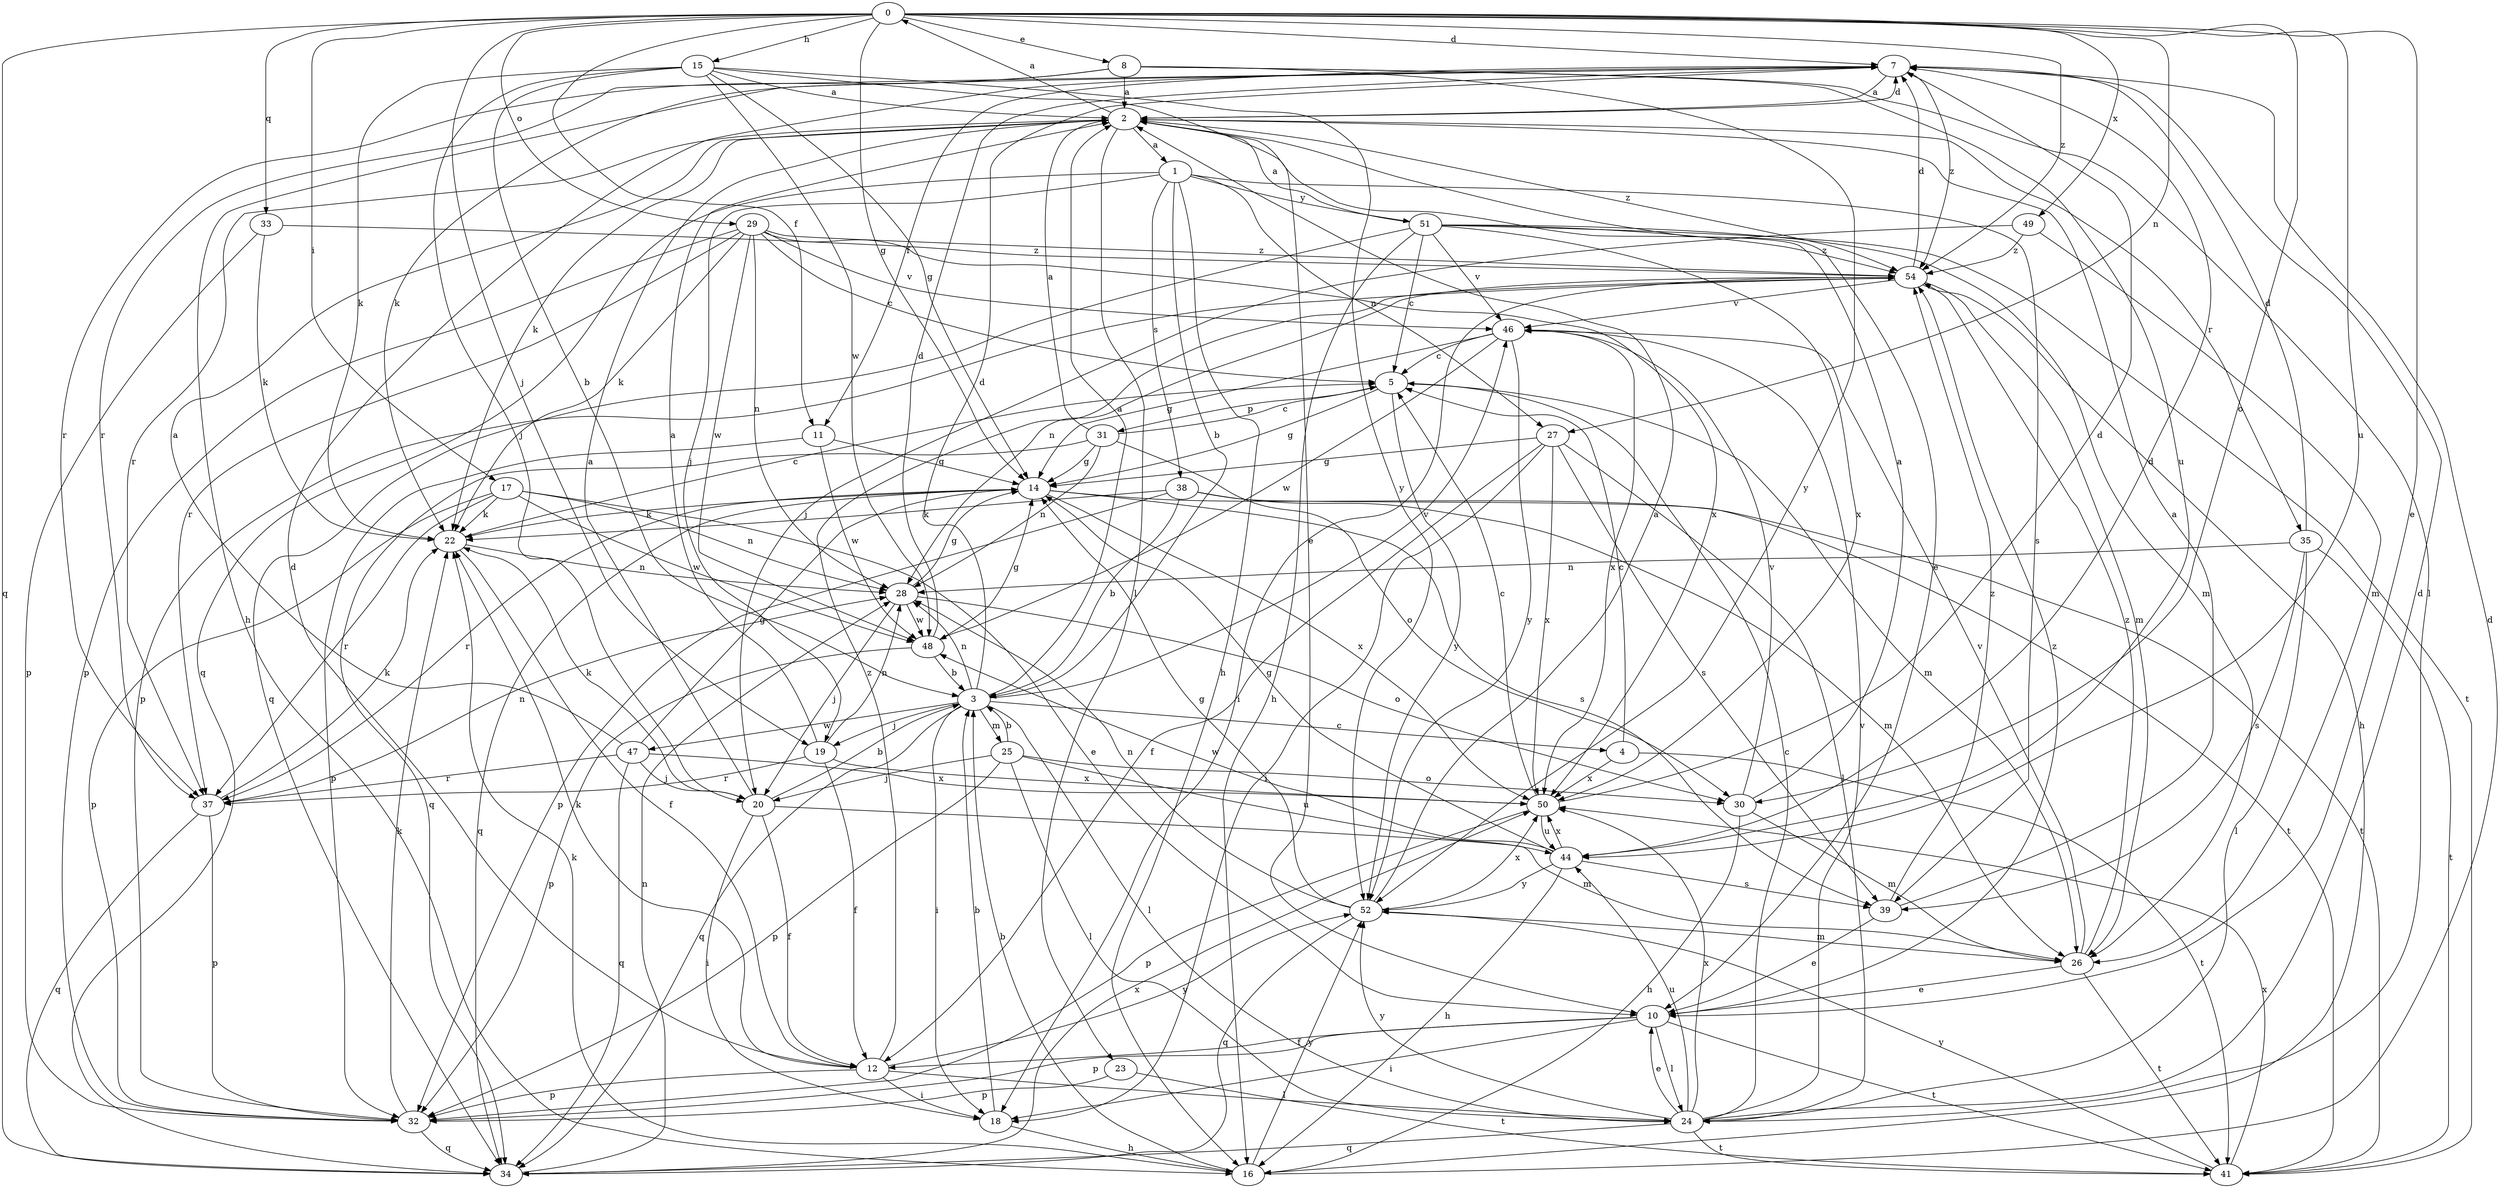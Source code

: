 strict digraph  {
0;
1;
2;
3;
4;
5;
7;
8;
10;
11;
12;
14;
15;
16;
17;
18;
19;
20;
22;
23;
24;
25;
26;
27;
28;
29;
30;
31;
32;
33;
34;
35;
37;
38;
39;
41;
44;
46;
47;
48;
49;
50;
51;
52;
54;
0 -> 7  [label=d];
0 -> 8  [label=e];
0 -> 10  [label=e];
0 -> 11  [label=f];
0 -> 14  [label=g];
0 -> 15  [label=h];
0 -> 17  [label=i];
0 -> 19  [label=j];
0 -> 27  [label=n];
0 -> 29  [label=o];
0 -> 30  [label=o];
0 -> 33  [label=q];
0 -> 34  [label=q];
0 -> 44  [label=u];
0 -> 49  [label=x];
0 -> 54  [label=z];
1 -> 3  [label=b];
1 -> 16  [label=h];
1 -> 19  [label=j];
1 -> 27  [label=n];
1 -> 34  [label=q];
1 -> 38  [label=s];
1 -> 39  [label=s];
1 -> 51  [label=y];
2 -> 0  [label=a];
2 -> 1  [label=a];
2 -> 7  [label=d];
2 -> 10  [label=e];
2 -> 22  [label=k];
2 -> 23  [label=l];
2 -> 35  [label=r];
2 -> 37  [label=r];
2 -> 54  [label=z];
3 -> 2  [label=a];
3 -> 4  [label=c];
3 -> 7  [label=d];
3 -> 18  [label=i];
3 -> 19  [label=j];
3 -> 24  [label=l];
3 -> 25  [label=m];
3 -> 28  [label=n];
3 -> 34  [label=q];
3 -> 46  [label=v];
3 -> 47  [label=w];
4 -> 5  [label=c];
4 -> 41  [label=t];
4 -> 50  [label=x];
5 -> 14  [label=g];
5 -> 26  [label=m];
5 -> 31  [label=p];
5 -> 52  [label=y];
7 -> 2  [label=a];
7 -> 11  [label=f];
7 -> 16  [label=h];
7 -> 37  [label=r];
7 -> 54  [label=z];
8 -> 2  [label=a];
8 -> 22  [label=k];
8 -> 24  [label=l];
8 -> 37  [label=r];
8 -> 44  [label=u];
8 -> 52  [label=y];
10 -> 12  [label=f];
10 -> 18  [label=i];
10 -> 24  [label=l];
10 -> 32  [label=p];
10 -> 41  [label=t];
10 -> 54  [label=z];
11 -> 14  [label=g];
11 -> 32  [label=p];
11 -> 48  [label=w];
12 -> 7  [label=d];
12 -> 18  [label=i];
12 -> 22  [label=k];
12 -> 24  [label=l];
12 -> 32  [label=p];
12 -> 52  [label=y];
12 -> 54  [label=z];
14 -> 22  [label=k];
14 -> 34  [label=q];
14 -> 37  [label=r];
14 -> 39  [label=s];
14 -> 41  [label=t];
14 -> 50  [label=x];
15 -> 2  [label=a];
15 -> 3  [label=b];
15 -> 10  [label=e];
15 -> 14  [label=g];
15 -> 20  [label=j];
15 -> 22  [label=k];
15 -> 48  [label=w];
15 -> 52  [label=y];
16 -> 3  [label=b];
16 -> 7  [label=d];
16 -> 22  [label=k];
16 -> 52  [label=y];
17 -> 10  [label=e];
17 -> 22  [label=k];
17 -> 28  [label=n];
17 -> 32  [label=p];
17 -> 37  [label=r];
17 -> 48  [label=w];
18 -> 3  [label=b];
18 -> 16  [label=h];
19 -> 2  [label=a];
19 -> 12  [label=f];
19 -> 28  [label=n];
19 -> 37  [label=r];
19 -> 50  [label=x];
20 -> 2  [label=a];
20 -> 3  [label=b];
20 -> 12  [label=f];
20 -> 18  [label=i];
20 -> 22  [label=k];
20 -> 26  [label=m];
22 -> 5  [label=c];
22 -> 12  [label=f];
22 -> 28  [label=n];
23 -> 32  [label=p];
23 -> 41  [label=t];
24 -> 5  [label=c];
24 -> 7  [label=d];
24 -> 10  [label=e];
24 -> 34  [label=q];
24 -> 41  [label=t];
24 -> 44  [label=u];
24 -> 46  [label=v];
24 -> 50  [label=x];
24 -> 52  [label=y];
25 -> 3  [label=b];
25 -> 20  [label=j];
25 -> 24  [label=l];
25 -> 30  [label=o];
25 -> 32  [label=p];
25 -> 44  [label=u];
26 -> 10  [label=e];
26 -> 41  [label=t];
26 -> 46  [label=v];
26 -> 54  [label=z];
27 -> 12  [label=f];
27 -> 14  [label=g];
27 -> 18  [label=i];
27 -> 24  [label=l];
27 -> 39  [label=s];
27 -> 50  [label=x];
28 -> 14  [label=g];
28 -> 20  [label=j];
28 -> 30  [label=o];
28 -> 48  [label=w];
29 -> 5  [label=c];
29 -> 22  [label=k];
29 -> 28  [label=n];
29 -> 32  [label=p];
29 -> 37  [label=r];
29 -> 46  [label=v];
29 -> 48  [label=w];
29 -> 50  [label=x];
29 -> 54  [label=z];
30 -> 2  [label=a];
30 -> 16  [label=h];
30 -> 26  [label=m];
30 -> 46  [label=v];
31 -> 2  [label=a];
31 -> 5  [label=c];
31 -> 14  [label=g];
31 -> 28  [label=n];
31 -> 30  [label=o];
31 -> 34  [label=q];
32 -> 22  [label=k];
32 -> 34  [label=q];
33 -> 22  [label=k];
33 -> 32  [label=p];
33 -> 54  [label=z];
34 -> 28  [label=n];
34 -> 50  [label=x];
35 -> 7  [label=d];
35 -> 24  [label=l];
35 -> 28  [label=n];
35 -> 39  [label=s];
35 -> 41  [label=t];
37 -> 22  [label=k];
37 -> 28  [label=n];
37 -> 32  [label=p];
37 -> 34  [label=q];
38 -> 3  [label=b];
38 -> 22  [label=k];
38 -> 26  [label=m];
38 -> 32  [label=p];
38 -> 41  [label=t];
39 -> 2  [label=a];
39 -> 10  [label=e];
39 -> 54  [label=z];
41 -> 50  [label=x];
41 -> 52  [label=y];
44 -> 7  [label=d];
44 -> 14  [label=g];
44 -> 16  [label=h];
44 -> 39  [label=s];
44 -> 48  [label=w];
44 -> 50  [label=x];
44 -> 52  [label=y];
46 -> 5  [label=c];
46 -> 14  [label=g];
46 -> 48  [label=w];
46 -> 50  [label=x];
46 -> 52  [label=y];
47 -> 2  [label=a];
47 -> 14  [label=g];
47 -> 20  [label=j];
47 -> 34  [label=q];
47 -> 37  [label=r];
47 -> 50  [label=x];
48 -> 3  [label=b];
48 -> 7  [label=d];
48 -> 14  [label=g];
48 -> 32  [label=p];
49 -> 20  [label=j];
49 -> 26  [label=m];
49 -> 54  [label=z];
50 -> 5  [label=c];
50 -> 7  [label=d];
50 -> 32  [label=p];
50 -> 44  [label=u];
51 -> 2  [label=a];
51 -> 5  [label=c];
51 -> 16  [label=h];
51 -> 26  [label=m];
51 -> 34  [label=q];
51 -> 41  [label=t];
51 -> 46  [label=v];
51 -> 50  [label=x];
51 -> 54  [label=z];
52 -> 2  [label=a];
52 -> 14  [label=g];
52 -> 26  [label=m];
52 -> 28  [label=n];
52 -> 34  [label=q];
52 -> 50  [label=x];
54 -> 7  [label=d];
54 -> 16  [label=h];
54 -> 18  [label=i];
54 -> 26  [label=m];
54 -> 28  [label=n];
54 -> 32  [label=p];
54 -> 46  [label=v];
}

